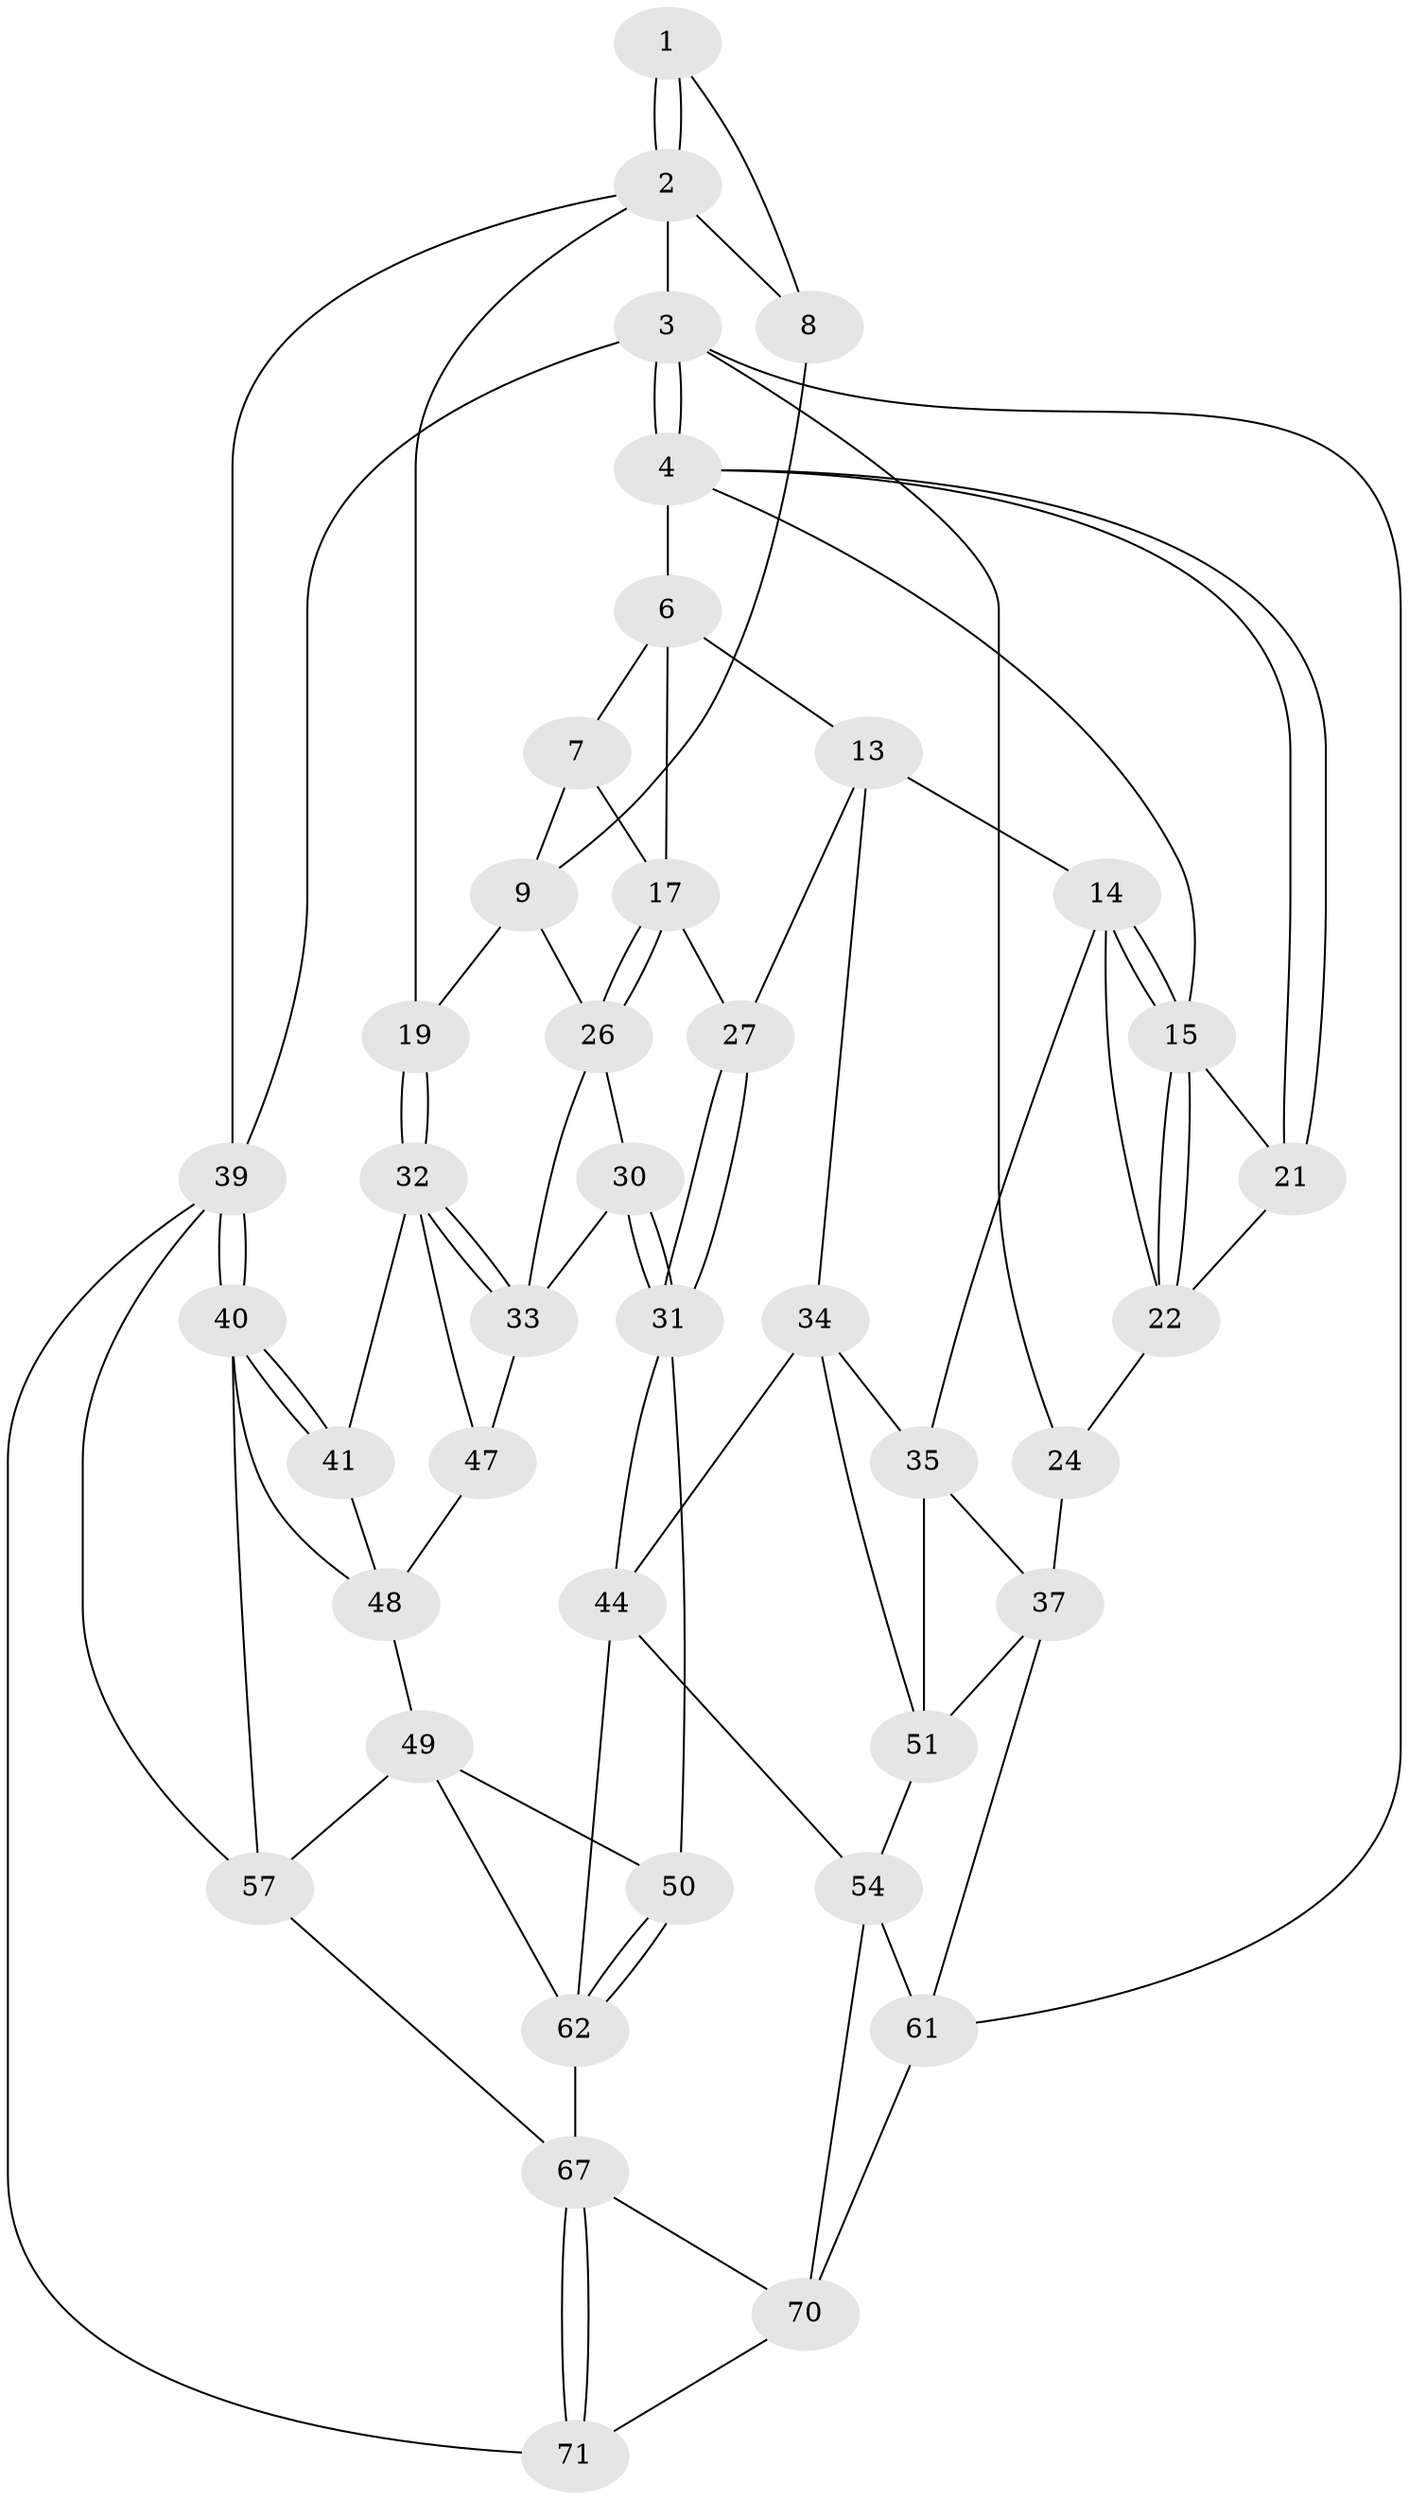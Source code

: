 // Generated by graph-tools (version 1.1) at 2025/24/03/03/25 07:24:36]
// undirected, 41 vertices, 91 edges
graph export_dot {
graph [start="1"]
  node [color=gray90,style=filled];
  1 [pos="+0.8837510257913318+0"];
  2 [pos="+1+0",super="+11"];
  3 [pos="+0+0",super="+60"];
  4 [pos="+0+0",super="+5"];
  6 [pos="+0.4558923884698712+0",super="+12"];
  7 [pos="+0.8300859640439103+0",super="+10"];
  8 [pos="+0.9007833224395921+0.0816257123870301"];
  9 [pos="+0.8891434334153789+0.10505569503271663",super="+20"];
  13 [pos="+0.3957603283298154+0.2880815751463417",super="+28"];
  14 [pos="+0.34041378211189327+0.26896007327423527",super="+25"];
  15 [pos="+0.3286598364678174+0.25157364939176735",super="+16"];
  17 [pos="+0.7664541691259377+0.19836693483758144",super="+18"];
  19 [pos="+1+0.20035334569847424"];
  21 [pos="+0.16103264361945238+0.1891122684666986"];
  22 [pos="+0.16173357999426133+0.19467537722815637",super="+23"];
  24 [pos="+0+0.3870025223268711",super="+38"];
  26 [pos="+0.7831177608380033+0.2161044076793246",super="+29"];
  27 [pos="+0.5124043692925878+0.3960653361832294"];
  30 [pos="+0.7119932499407965+0.5055591708485181"];
  31 [pos="+0.5999775616467808+0.5063925086336639",super="+43"];
  32 [pos="+1+0.4669982000299881",super="+42"];
  33 [pos="+1+0.4534093894450886",super="+46"];
  34 [pos="+0.40735479591443113+0.452106228226545",super="+45"];
  35 [pos="+0.13326654135951427+0.46549088056173227",super="+36"];
  37 [pos="+0.0069301287571231236+0.5452612849989651",super="+59"];
  39 [pos="+1+1",super="+69"];
  40 [pos="+1+1",super="+56"];
  41 [pos="+1+0.6000428729414865"];
  44 [pos="+0.41781191146835794+0.7418449757334458",super="+53"];
  47 [pos="+0.8000188121874999+0.6125961754882956"];
  48 [pos="+0.7994634001281389+0.6857929321232575",super="+52"];
  49 [pos="+0.7678464999326678+0.7078617046957226",super="+58"];
  50 [pos="+0.5926930289256271+0.7005242146914328"];
  51 [pos="+0.33013561082982434+0.6631503741191986",super="+55"];
  54 [pos="+0.35345712812271346+0.9287636057348181",super="+64"];
  57 [pos="+0.8132466863277183+0.8640791378995024",super="+66"];
  61 [pos="+0+1",super="+65"];
  62 [pos="+0.6329501275838776+0.8251387056884599",super="+63"];
  67 [pos="+0.7239514102616554+0.961940525940042",super="+68"];
  70 [pos="+0.576891242532506+0.940073290357875",super="+72"];
  71 [pos="+0.7182043554758843+1"];
  1 -- 2;
  1 -- 2;
  1 -- 8;
  2 -- 3;
  2 -- 39;
  2 -- 8;
  2 -- 19;
  3 -- 4;
  3 -- 4;
  3 -- 24 [weight=2];
  3 -- 61;
  3 -- 39;
  4 -- 21;
  4 -- 21;
  4 -- 6;
  4 -- 15;
  6 -- 7;
  6 -- 17;
  6 -- 13;
  7 -- 9;
  7 -- 17;
  8 -- 9;
  9 -- 26;
  9 -- 19;
  13 -- 14;
  13 -- 34;
  13 -- 27;
  14 -- 15;
  14 -- 15;
  14 -- 35;
  14 -- 22;
  15 -- 22;
  15 -- 22;
  15 -- 21;
  17 -- 26;
  17 -- 26;
  17 -- 27;
  19 -- 32;
  19 -- 32;
  21 -- 22;
  22 -- 24;
  24 -- 37;
  26 -- 33;
  26 -- 30;
  27 -- 31;
  27 -- 31;
  30 -- 31;
  30 -- 31;
  30 -- 33;
  31 -- 50;
  31 -- 44;
  32 -- 33;
  32 -- 33;
  32 -- 41;
  32 -- 47;
  33 -- 47;
  34 -- 35;
  34 -- 51;
  34 -- 44;
  35 -- 51;
  35 -- 37;
  37 -- 61;
  37 -- 51;
  39 -- 40;
  39 -- 40;
  39 -- 71;
  39 -- 57;
  40 -- 41;
  40 -- 41;
  40 -- 57;
  40 -- 48;
  41 -- 48;
  44 -- 54;
  44 -- 62;
  47 -- 48;
  48 -- 49;
  49 -- 50;
  49 -- 62;
  49 -- 57;
  50 -- 62;
  50 -- 62;
  51 -- 54;
  54 -- 70;
  54 -- 61;
  57 -- 67;
  61 -- 70;
  62 -- 67;
  67 -- 71;
  67 -- 71;
  67 -- 70;
  70 -- 71;
}
